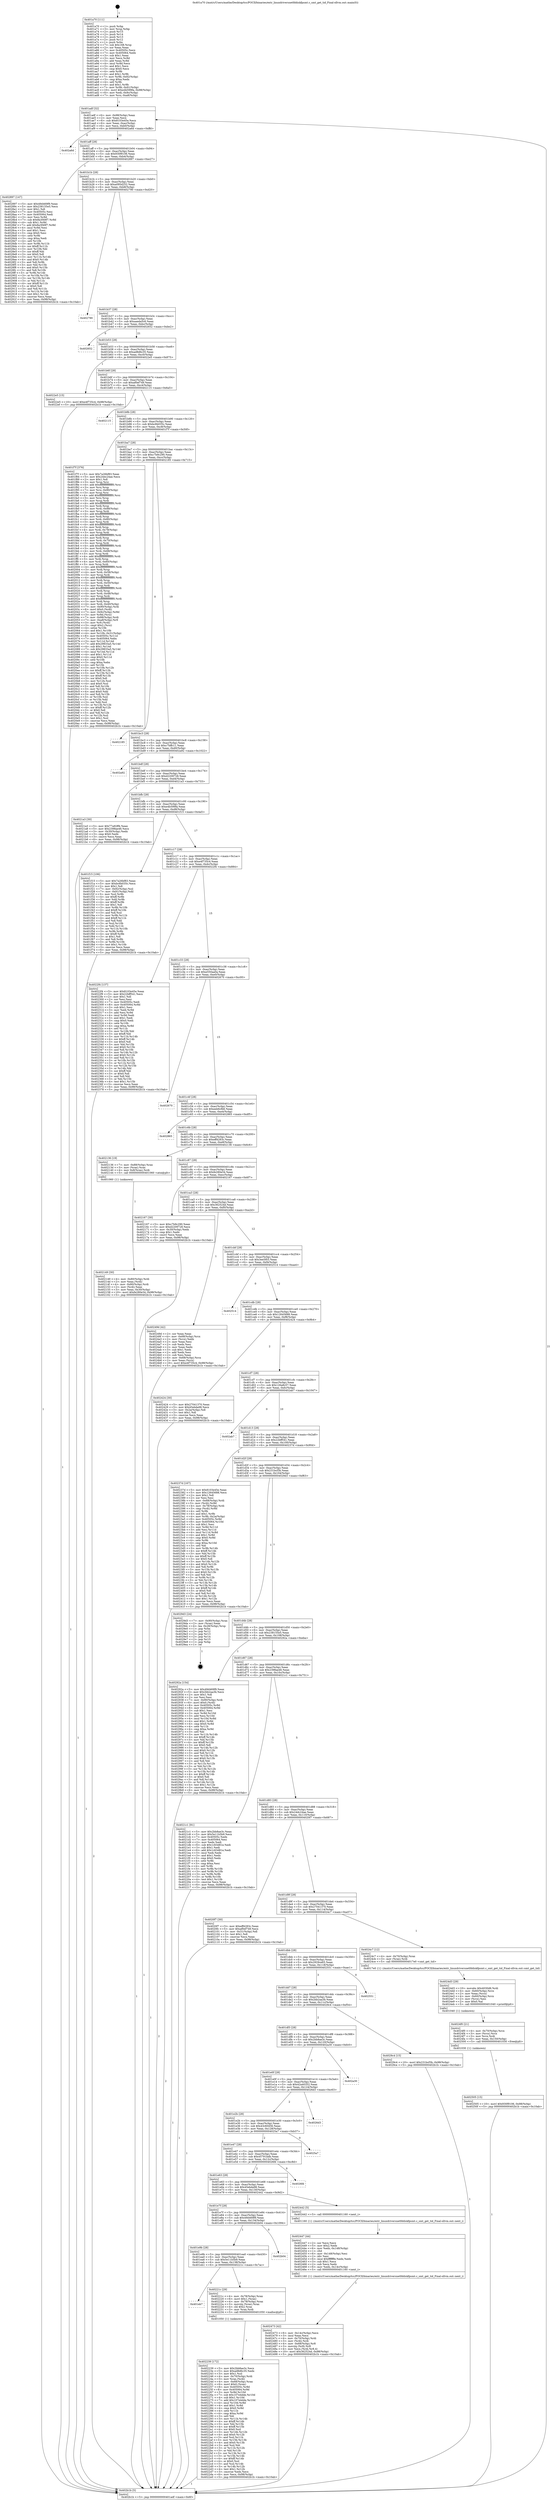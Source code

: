digraph "0x401a70" {
  label = "0x401a70 (/mnt/c/Users/mathe/Desktop/tcc/POCII/binaries/extr_linuxdriversnetfddiskfpsmt.c_smt_get_tid_Final-ollvm.out::main(0))"
  labelloc = "t"
  node[shape=record]

  Entry [label="",width=0.3,height=0.3,shape=circle,fillcolor=black,style=filled]
  "0x401adf" [label="{
     0x401adf [32]\l
     | [instrs]\l
     &nbsp;&nbsp;0x401adf \<+6\>: mov -0x98(%rbp),%eax\l
     &nbsp;&nbsp;0x401ae5 \<+2\>: mov %eax,%ecx\l
     &nbsp;&nbsp;0x401ae7 \<+6\>: sub $0x8103e45e,%ecx\l
     &nbsp;&nbsp;0x401aed \<+6\>: mov %eax,-0xac(%rbp)\l
     &nbsp;&nbsp;0x401af3 \<+6\>: mov %ecx,-0xb0(%rbp)\l
     &nbsp;&nbsp;0x401af9 \<+6\>: je 0000000000402a6d \<main+0xffd\>\l
  }"]
  "0x402a6d" [label="{
     0x402a6d\l
  }", style=dashed]
  "0x401aff" [label="{
     0x401aff [28]\l
     | [instrs]\l
     &nbsp;&nbsp;0x401aff \<+5\>: jmp 0000000000401b04 \<main+0x94\>\l
     &nbsp;&nbsp;0x401b04 \<+6\>: mov -0xac(%rbp),%eax\l
     &nbsp;&nbsp;0x401b0a \<+5\>: sub $0x930f9106,%eax\l
     &nbsp;&nbsp;0x401b0f \<+6\>: mov %eax,-0xb4(%rbp)\l
     &nbsp;&nbsp;0x401b15 \<+6\>: je 0000000000402897 \<main+0xe27\>\l
  }"]
  Exit [label="",width=0.3,height=0.3,shape=circle,fillcolor=black,style=filled,peripheries=2]
  "0x402897" [label="{
     0x402897 [147]\l
     | [instrs]\l
     &nbsp;&nbsp;0x402897 \<+5\>: mov $0x49d469f9,%eax\l
     &nbsp;&nbsp;0x40289c \<+5\>: mov $0x238155e5,%ecx\l
     &nbsp;&nbsp;0x4028a1 \<+2\>: mov $0x1,%dl\l
     &nbsp;&nbsp;0x4028a3 \<+7\>: mov 0x40505c,%esi\l
     &nbsp;&nbsp;0x4028aa \<+7\>: mov 0x405064,%edi\l
     &nbsp;&nbsp;0x4028b1 \<+3\>: mov %esi,%r8d\l
     &nbsp;&nbsp;0x4028b4 \<+7\>: sub $0x8a3f49f7,%r8d\l
     &nbsp;&nbsp;0x4028bb \<+4\>: sub $0x1,%r8d\l
     &nbsp;&nbsp;0x4028bf \<+7\>: add $0x8a3f49f7,%r8d\l
     &nbsp;&nbsp;0x4028c6 \<+4\>: imul %r8d,%esi\l
     &nbsp;&nbsp;0x4028ca \<+3\>: and $0x1,%esi\l
     &nbsp;&nbsp;0x4028cd \<+3\>: cmp $0x0,%esi\l
     &nbsp;&nbsp;0x4028d0 \<+4\>: sete %r9b\l
     &nbsp;&nbsp;0x4028d4 \<+3\>: cmp $0xa,%edi\l
     &nbsp;&nbsp;0x4028d7 \<+4\>: setl %r10b\l
     &nbsp;&nbsp;0x4028db \<+3\>: mov %r9b,%r11b\l
     &nbsp;&nbsp;0x4028de \<+4\>: xor $0xff,%r11b\l
     &nbsp;&nbsp;0x4028e2 \<+3\>: mov %r10b,%bl\l
     &nbsp;&nbsp;0x4028e5 \<+3\>: xor $0xff,%bl\l
     &nbsp;&nbsp;0x4028e8 \<+3\>: xor $0x0,%dl\l
     &nbsp;&nbsp;0x4028eb \<+3\>: mov %r11b,%r14b\l
     &nbsp;&nbsp;0x4028ee \<+4\>: and $0x0,%r14b\l
     &nbsp;&nbsp;0x4028f2 \<+3\>: and %dl,%r9b\l
     &nbsp;&nbsp;0x4028f5 \<+3\>: mov %bl,%r15b\l
     &nbsp;&nbsp;0x4028f8 \<+4\>: and $0x0,%r15b\l
     &nbsp;&nbsp;0x4028fc \<+3\>: and %dl,%r10b\l
     &nbsp;&nbsp;0x4028ff \<+3\>: or %r9b,%r14b\l
     &nbsp;&nbsp;0x402902 \<+3\>: or %r10b,%r15b\l
     &nbsp;&nbsp;0x402905 \<+3\>: xor %r15b,%r14b\l
     &nbsp;&nbsp;0x402908 \<+3\>: or %bl,%r11b\l
     &nbsp;&nbsp;0x40290b \<+4\>: xor $0xff,%r11b\l
     &nbsp;&nbsp;0x40290f \<+3\>: or $0x0,%dl\l
     &nbsp;&nbsp;0x402912 \<+3\>: and %dl,%r11b\l
     &nbsp;&nbsp;0x402915 \<+3\>: or %r11b,%r14b\l
     &nbsp;&nbsp;0x402918 \<+4\>: test $0x1,%r14b\l
     &nbsp;&nbsp;0x40291c \<+3\>: cmovne %ecx,%eax\l
     &nbsp;&nbsp;0x40291f \<+6\>: mov %eax,-0x98(%rbp)\l
     &nbsp;&nbsp;0x402925 \<+5\>: jmp 0000000000402b1b \<main+0x10ab\>\l
  }"]
  "0x401b1b" [label="{
     0x401b1b [28]\l
     | [instrs]\l
     &nbsp;&nbsp;0x401b1b \<+5\>: jmp 0000000000401b20 \<main+0xb0\>\l
     &nbsp;&nbsp;0x401b20 \<+6\>: mov -0xac(%rbp),%eax\l
     &nbsp;&nbsp;0x401b26 \<+5\>: sub $0xa095d252,%eax\l
     &nbsp;&nbsp;0x401b2b \<+6\>: mov %eax,-0xb8(%rbp)\l
     &nbsp;&nbsp;0x401b31 \<+6\>: je 0000000000402790 \<main+0xd20\>\l
  }"]
  "0x402505" [label="{
     0x402505 [15]\l
     | [instrs]\l
     &nbsp;&nbsp;0x402505 \<+10\>: movl $0x930f9106,-0x98(%rbp)\l
     &nbsp;&nbsp;0x40250f \<+5\>: jmp 0000000000402b1b \<main+0x10ab\>\l
  }"]
  "0x402790" [label="{
     0x402790\l
  }", style=dashed]
  "0x401b37" [label="{
     0x401b37 [28]\l
     | [instrs]\l
     &nbsp;&nbsp;0x401b37 \<+5\>: jmp 0000000000401b3c \<main+0xcc\>\l
     &nbsp;&nbsp;0x401b3c \<+6\>: mov -0xac(%rbp),%eax\l
     &nbsp;&nbsp;0x401b42 \<+5\>: sub $0xaaeda5c6,%eax\l
     &nbsp;&nbsp;0x401b47 \<+6\>: mov %eax,-0xbc(%rbp)\l
     &nbsp;&nbsp;0x401b4d \<+6\>: je 0000000000402652 \<main+0xbe2\>\l
  }"]
  "0x4024f0" [label="{
     0x4024f0 [21]\l
     | [instrs]\l
     &nbsp;&nbsp;0x4024f0 \<+4\>: mov -0x70(%rbp),%rcx\l
     &nbsp;&nbsp;0x4024f4 \<+3\>: mov (%rcx),%rcx\l
     &nbsp;&nbsp;0x4024f7 \<+3\>: mov %rcx,%rdi\l
     &nbsp;&nbsp;0x4024fa \<+6\>: mov %eax,-0x150(%rbp)\l
     &nbsp;&nbsp;0x402500 \<+5\>: call 0000000000401030 \<free@plt\>\l
     | [calls]\l
     &nbsp;&nbsp;0x401030 \{1\} (unknown)\l
  }"]
  "0x402652" [label="{
     0x402652\l
  }", style=dashed]
  "0x401b53" [label="{
     0x401b53 [28]\l
     | [instrs]\l
     &nbsp;&nbsp;0x401b53 \<+5\>: jmp 0000000000401b58 \<main+0xe8\>\l
     &nbsp;&nbsp;0x401b58 \<+6\>: mov -0xac(%rbp),%eax\l
     &nbsp;&nbsp;0x401b5e \<+5\>: sub $0xad8d6c35,%eax\l
     &nbsp;&nbsp;0x401b63 \<+6\>: mov %eax,-0xc0(%rbp)\l
     &nbsp;&nbsp;0x401b69 \<+6\>: je 00000000004022e5 \<main+0x875\>\l
  }"]
  "0x4024d3" [label="{
     0x4024d3 [29]\l
     | [instrs]\l
     &nbsp;&nbsp;0x4024d3 \<+10\>: movabs $0x4030d6,%rdi\l
     &nbsp;&nbsp;0x4024dd \<+4\>: mov -0x60(%rbp),%rcx\l
     &nbsp;&nbsp;0x4024e1 \<+2\>: mov %eax,(%rcx)\l
     &nbsp;&nbsp;0x4024e3 \<+4\>: mov -0x60(%rbp),%rcx\l
     &nbsp;&nbsp;0x4024e7 \<+2\>: mov (%rcx),%esi\l
     &nbsp;&nbsp;0x4024e9 \<+2\>: mov $0x0,%al\l
     &nbsp;&nbsp;0x4024eb \<+5\>: call 0000000000401040 \<printf@plt\>\l
     | [calls]\l
     &nbsp;&nbsp;0x401040 \{1\} (unknown)\l
  }"]
  "0x4022e5" [label="{
     0x4022e5 [15]\l
     | [instrs]\l
     &nbsp;&nbsp;0x4022e5 \<+10\>: movl $0xe4f735c4,-0x98(%rbp)\l
     &nbsp;&nbsp;0x4022ef \<+5\>: jmp 0000000000402b1b \<main+0x10ab\>\l
  }"]
  "0x401b6f" [label="{
     0x401b6f [28]\l
     | [instrs]\l
     &nbsp;&nbsp;0x401b6f \<+5\>: jmp 0000000000401b74 \<main+0x104\>\l
     &nbsp;&nbsp;0x401b74 \<+6\>: mov -0xac(%rbp),%eax\l
     &nbsp;&nbsp;0x401b7a \<+5\>: sub $0xaf0ef749,%eax\l
     &nbsp;&nbsp;0x401b7f \<+6\>: mov %eax,-0xc4(%rbp)\l
     &nbsp;&nbsp;0x401b85 \<+6\>: je 0000000000402115 \<main+0x6a5\>\l
  }"]
  "0x402473" [label="{
     0x402473 [42]\l
     | [instrs]\l
     &nbsp;&nbsp;0x402473 \<+6\>: mov -0x14c(%rbp),%ecx\l
     &nbsp;&nbsp;0x402479 \<+3\>: imul %eax,%ecx\l
     &nbsp;&nbsp;0x40247c \<+4\>: mov -0x70(%rbp),%rdi\l
     &nbsp;&nbsp;0x402480 \<+3\>: mov (%rdi),%rdi\l
     &nbsp;&nbsp;0x402483 \<+4\>: mov -0x68(%rbp),%r8\l
     &nbsp;&nbsp;0x402487 \<+3\>: movslq (%r8),%r8\l
     &nbsp;&nbsp;0x40248a \<+4\>: mov %ecx,(%rdi,%r8,4)\l
     &nbsp;&nbsp;0x40248e \<+10\>: movl $0x362524d,-0x98(%rbp)\l
     &nbsp;&nbsp;0x402498 \<+5\>: jmp 0000000000402b1b \<main+0x10ab\>\l
  }"]
  "0x402115" [label="{
     0x402115\l
  }", style=dashed]
  "0x401b8b" [label="{
     0x401b8b [28]\l
     | [instrs]\l
     &nbsp;&nbsp;0x401b8b \<+5\>: jmp 0000000000401b90 \<main+0x120\>\l
     &nbsp;&nbsp;0x401b90 \<+6\>: mov -0xac(%rbp),%eax\l
     &nbsp;&nbsp;0x401b96 \<+5\>: sub $0xbc6b035c,%eax\l
     &nbsp;&nbsp;0x401b9b \<+6\>: mov %eax,-0xc8(%rbp)\l
     &nbsp;&nbsp;0x401ba1 \<+6\>: je 0000000000401f7f \<main+0x50f\>\l
  }"]
  "0x402447" [label="{
     0x402447 [44]\l
     | [instrs]\l
     &nbsp;&nbsp;0x402447 \<+2\>: xor %ecx,%ecx\l
     &nbsp;&nbsp;0x402449 \<+5\>: mov $0x2,%edx\l
     &nbsp;&nbsp;0x40244e \<+6\>: mov %edx,-0x148(%rbp)\l
     &nbsp;&nbsp;0x402454 \<+1\>: cltd\l
     &nbsp;&nbsp;0x402455 \<+6\>: mov -0x148(%rbp),%esi\l
     &nbsp;&nbsp;0x40245b \<+2\>: idiv %esi\l
     &nbsp;&nbsp;0x40245d \<+6\>: imul $0xfffffffe,%edx,%edx\l
     &nbsp;&nbsp;0x402463 \<+3\>: sub $0x1,%ecx\l
     &nbsp;&nbsp;0x402466 \<+2\>: sub %ecx,%edx\l
     &nbsp;&nbsp;0x402468 \<+6\>: mov %edx,-0x14c(%rbp)\l
     &nbsp;&nbsp;0x40246e \<+5\>: call 0000000000401160 \<next_i\>\l
     | [calls]\l
     &nbsp;&nbsp;0x401160 \{1\} (/mnt/c/Users/mathe/Desktop/tcc/POCII/binaries/extr_linuxdriversnetfddiskfpsmt.c_smt_get_tid_Final-ollvm.out::next_i)\l
  }"]
  "0x401f7f" [label="{
     0x401f7f [376]\l
     | [instrs]\l
     &nbsp;&nbsp;0x401f7f \<+5\>: mov $0x7a26bf83,%eax\l
     &nbsp;&nbsp;0x401f84 \<+5\>: mov $0x24dc24ae,%ecx\l
     &nbsp;&nbsp;0x401f89 \<+2\>: mov $0x1,%dl\l
     &nbsp;&nbsp;0x401f8b \<+3\>: mov %rsp,%rsi\l
     &nbsp;&nbsp;0x401f8e \<+4\>: add $0xfffffffffffffff0,%rsi\l
     &nbsp;&nbsp;0x401f92 \<+3\>: mov %rsi,%rsp\l
     &nbsp;&nbsp;0x401f95 \<+7\>: mov %rsi,-0x90(%rbp)\l
     &nbsp;&nbsp;0x401f9c \<+3\>: mov %rsp,%rsi\l
     &nbsp;&nbsp;0x401f9f \<+4\>: add $0xfffffffffffffff0,%rsi\l
     &nbsp;&nbsp;0x401fa3 \<+3\>: mov %rsi,%rsp\l
     &nbsp;&nbsp;0x401fa6 \<+3\>: mov %rsp,%rdi\l
     &nbsp;&nbsp;0x401fa9 \<+4\>: add $0xfffffffffffffff0,%rdi\l
     &nbsp;&nbsp;0x401fad \<+3\>: mov %rdi,%rsp\l
     &nbsp;&nbsp;0x401fb0 \<+7\>: mov %rdi,-0x88(%rbp)\l
     &nbsp;&nbsp;0x401fb7 \<+3\>: mov %rsp,%rdi\l
     &nbsp;&nbsp;0x401fba \<+4\>: add $0xfffffffffffffff0,%rdi\l
     &nbsp;&nbsp;0x401fbe \<+3\>: mov %rdi,%rsp\l
     &nbsp;&nbsp;0x401fc1 \<+4\>: mov %rdi,-0x80(%rbp)\l
     &nbsp;&nbsp;0x401fc5 \<+3\>: mov %rsp,%rdi\l
     &nbsp;&nbsp;0x401fc8 \<+4\>: add $0xfffffffffffffff0,%rdi\l
     &nbsp;&nbsp;0x401fcc \<+3\>: mov %rdi,%rsp\l
     &nbsp;&nbsp;0x401fcf \<+4\>: mov %rdi,-0x78(%rbp)\l
     &nbsp;&nbsp;0x401fd3 \<+3\>: mov %rsp,%rdi\l
     &nbsp;&nbsp;0x401fd6 \<+4\>: add $0xfffffffffffffff0,%rdi\l
     &nbsp;&nbsp;0x401fda \<+3\>: mov %rdi,%rsp\l
     &nbsp;&nbsp;0x401fdd \<+4\>: mov %rdi,-0x70(%rbp)\l
     &nbsp;&nbsp;0x401fe1 \<+3\>: mov %rsp,%rdi\l
     &nbsp;&nbsp;0x401fe4 \<+4\>: add $0xfffffffffffffff0,%rdi\l
     &nbsp;&nbsp;0x401fe8 \<+3\>: mov %rdi,%rsp\l
     &nbsp;&nbsp;0x401feb \<+4\>: mov %rdi,-0x68(%rbp)\l
     &nbsp;&nbsp;0x401fef \<+3\>: mov %rsp,%rdi\l
     &nbsp;&nbsp;0x401ff2 \<+4\>: add $0xfffffffffffffff0,%rdi\l
     &nbsp;&nbsp;0x401ff6 \<+3\>: mov %rdi,%rsp\l
     &nbsp;&nbsp;0x401ff9 \<+4\>: mov %rdi,-0x60(%rbp)\l
     &nbsp;&nbsp;0x401ffd \<+3\>: mov %rsp,%rdi\l
     &nbsp;&nbsp;0x402000 \<+4\>: add $0xfffffffffffffff0,%rdi\l
     &nbsp;&nbsp;0x402004 \<+3\>: mov %rdi,%rsp\l
     &nbsp;&nbsp;0x402007 \<+4\>: mov %rdi,-0x58(%rbp)\l
     &nbsp;&nbsp;0x40200b \<+3\>: mov %rsp,%rdi\l
     &nbsp;&nbsp;0x40200e \<+4\>: add $0xfffffffffffffff0,%rdi\l
     &nbsp;&nbsp;0x402012 \<+3\>: mov %rdi,%rsp\l
     &nbsp;&nbsp;0x402015 \<+4\>: mov %rdi,-0x50(%rbp)\l
     &nbsp;&nbsp;0x402019 \<+3\>: mov %rsp,%rdi\l
     &nbsp;&nbsp;0x40201c \<+4\>: add $0xfffffffffffffff0,%rdi\l
     &nbsp;&nbsp;0x402020 \<+3\>: mov %rdi,%rsp\l
     &nbsp;&nbsp;0x402023 \<+4\>: mov %rdi,-0x48(%rbp)\l
     &nbsp;&nbsp;0x402027 \<+3\>: mov %rsp,%rdi\l
     &nbsp;&nbsp;0x40202a \<+4\>: add $0xfffffffffffffff0,%rdi\l
     &nbsp;&nbsp;0x40202e \<+3\>: mov %rdi,%rsp\l
     &nbsp;&nbsp;0x402031 \<+4\>: mov %rdi,-0x40(%rbp)\l
     &nbsp;&nbsp;0x402035 \<+7\>: mov -0x90(%rbp),%rdi\l
     &nbsp;&nbsp;0x40203c \<+6\>: movl $0x0,(%rdi)\l
     &nbsp;&nbsp;0x402042 \<+7\>: mov -0x9c(%rbp),%r8d\l
     &nbsp;&nbsp;0x402049 \<+3\>: mov %r8d,(%rsi)\l
     &nbsp;&nbsp;0x40204c \<+7\>: mov -0x88(%rbp),%rdi\l
     &nbsp;&nbsp;0x402053 \<+7\>: mov -0xa8(%rbp),%r9\l
     &nbsp;&nbsp;0x40205a \<+3\>: mov %r9,(%rdi)\l
     &nbsp;&nbsp;0x40205d \<+3\>: cmpl $0x2,(%rsi)\l
     &nbsp;&nbsp;0x402060 \<+4\>: setne %r10b\l
     &nbsp;&nbsp;0x402064 \<+4\>: and $0x1,%r10b\l
     &nbsp;&nbsp;0x402068 \<+4\>: mov %r10b,-0x31(%rbp)\l
     &nbsp;&nbsp;0x40206c \<+8\>: mov 0x40505c,%r11d\l
     &nbsp;&nbsp;0x402074 \<+7\>: mov 0x405064,%ebx\l
     &nbsp;&nbsp;0x40207b \<+3\>: mov %r11d,%r14d\l
     &nbsp;&nbsp;0x40207e \<+7\>: add $0x29833a5,%r14d\l
     &nbsp;&nbsp;0x402085 \<+4\>: sub $0x1,%r14d\l
     &nbsp;&nbsp;0x402089 \<+7\>: sub $0x29833a5,%r14d\l
     &nbsp;&nbsp;0x402090 \<+4\>: imul %r14d,%r11d\l
     &nbsp;&nbsp;0x402094 \<+4\>: and $0x1,%r11d\l
     &nbsp;&nbsp;0x402098 \<+4\>: cmp $0x0,%r11d\l
     &nbsp;&nbsp;0x40209c \<+4\>: sete %r10b\l
     &nbsp;&nbsp;0x4020a0 \<+3\>: cmp $0xa,%ebx\l
     &nbsp;&nbsp;0x4020a3 \<+4\>: setl %r15b\l
     &nbsp;&nbsp;0x4020a7 \<+3\>: mov %r10b,%r12b\l
     &nbsp;&nbsp;0x4020aa \<+4\>: xor $0xff,%r12b\l
     &nbsp;&nbsp;0x4020ae \<+3\>: mov %r15b,%r13b\l
     &nbsp;&nbsp;0x4020b1 \<+4\>: xor $0xff,%r13b\l
     &nbsp;&nbsp;0x4020b5 \<+3\>: xor $0x0,%dl\l
     &nbsp;&nbsp;0x4020b8 \<+3\>: mov %r12b,%sil\l
     &nbsp;&nbsp;0x4020bb \<+4\>: and $0x0,%sil\l
     &nbsp;&nbsp;0x4020bf \<+3\>: and %dl,%r10b\l
     &nbsp;&nbsp;0x4020c2 \<+3\>: mov %r13b,%dil\l
     &nbsp;&nbsp;0x4020c5 \<+4\>: and $0x0,%dil\l
     &nbsp;&nbsp;0x4020c9 \<+3\>: and %dl,%r15b\l
     &nbsp;&nbsp;0x4020cc \<+3\>: or %r10b,%sil\l
     &nbsp;&nbsp;0x4020cf \<+3\>: or %r15b,%dil\l
     &nbsp;&nbsp;0x4020d2 \<+3\>: xor %dil,%sil\l
     &nbsp;&nbsp;0x4020d5 \<+3\>: or %r13b,%r12b\l
     &nbsp;&nbsp;0x4020d8 \<+4\>: xor $0xff,%r12b\l
     &nbsp;&nbsp;0x4020dc \<+3\>: or $0x0,%dl\l
     &nbsp;&nbsp;0x4020df \<+3\>: and %dl,%r12b\l
     &nbsp;&nbsp;0x4020e2 \<+3\>: or %r12b,%sil\l
     &nbsp;&nbsp;0x4020e5 \<+4\>: test $0x1,%sil\l
     &nbsp;&nbsp;0x4020e9 \<+3\>: cmovne %ecx,%eax\l
     &nbsp;&nbsp;0x4020ec \<+6\>: mov %eax,-0x98(%rbp)\l
     &nbsp;&nbsp;0x4020f2 \<+5\>: jmp 0000000000402b1b \<main+0x10ab\>\l
  }"]
  "0x401ba7" [label="{
     0x401ba7 [28]\l
     | [instrs]\l
     &nbsp;&nbsp;0x401ba7 \<+5\>: jmp 0000000000401bac \<main+0x13c\>\l
     &nbsp;&nbsp;0x401bac \<+6\>: mov -0xac(%rbp),%eax\l
     &nbsp;&nbsp;0x401bb2 \<+5\>: sub $0xc7b9c290,%eax\l
     &nbsp;&nbsp;0x401bb7 \<+6\>: mov %eax,-0xcc(%rbp)\l
     &nbsp;&nbsp;0x401bbd \<+6\>: je 0000000000402185 \<main+0x715\>\l
  }"]
  "0x402239" [label="{
     0x402239 [172]\l
     | [instrs]\l
     &nbsp;&nbsp;0x402239 \<+5\>: mov $0x2bb8ae3c,%ecx\l
     &nbsp;&nbsp;0x40223e \<+5\>: mov $0xad8d6c35,%edx\l
     &nbsp;&nbsp;0x402243 \<+3\>: mov $0x1,%sil\l
     &nbsp;&nbsp;0x402246 \<+4\>: mov -0x70(%rbp),%rdi\l
     &nbsp;&nbsp;0x40224a \<+3\>: mov %rax,(%rdi)\l
     &nbsp;&nbsp;0x40224d \<+4\>: mov -0x68(%rbp),%rax\l
     &nbsp;&nbsp;0x402251 \<+6\>: movl $0x0,(%rax)\l
     &nbsp;&nbsp;0x402257 \<+8\>: mov 0x40505c,%r8d\l
     &nbsp;&nbsp;0x40225f \<+8\>: mov 0x405064,%r9d\l
     &nbsp;&nbsp;0x402267 \<+3\>: mov %r8d,%r10d\l
     &nbsp;&nbsp;0x40226a \<+7\>: sub $0x107e4dde,%r10d\l
     &nbsp;&nbsp;0x402271 \<+4\>: sub $0x1,%r10d\l
     &nbsp;&nbsp;0x402275 \<+7\>: add $0x107e4dde,%r10d\l
     &nbsp;&nbsp;0x40227c \<+4\>: imul %r10d,%r8d\l
     &nbsp;&nbsp;0x402280 \<+4\>: and $0x1,%r8d\l
     &nbsp;&nbsp;0x402284 \<+4\>: cmp $0x0,%r8d\l
     &nbsp;&nbsp;0x402288 \<+4\>: sete %r11b\l
     &nbsp;&nbsp;0x40228c \<+4\>: cmp $0xa,%r9d\l
     &nbsp;&nbsp;0x402290 \<+3\>: setl %bl\l
     &nbsp;&nbsp;0x402293 \<+3\>: mov %r11b,%r14b\l
     &nbsp;&nbsp;0x402296 \<+4\>: xor $0xff,%r14b\l
     &nbsp;&nbsp;0x40229a \<+3\>: mov %bl,%r15b\l
     &nbsp;&nbsp;0x40229d \<+4\>: xor $0xff,%r15b\l
     &nbsp;&nbsp;0x4022a1 \<+4\>: xor $0x0,%sil\l
     &nbsp;&nbsp;0x4022a5 \<+3\>: mov %r14b,%r12b\l
     &nbsp;&nbsp;0x4022a8 \<+4\>: and $0x0,%r12b\l
     &nbsp;&nbsp;0x4022ac \<+3\>: and %sil,%r11b\l
     &nbsp;&nbsp;0x4022af \<+3\>: mov %r15b,%r13b\l
     &nbsp;&nbsp;0x4022b2 \<+4\>: and $0x0,%r13b\l
     &nbsp;&nbsp;0x4022b6 \<+3\>: and %sil,%bl\l
     &nbsp;&nbsp;0x4022b9 \<+3\>: or %r11b,%r12b\l
     &nbsp;&nbsp;0x4022bc \<+3\>: or %bl,%r13b\l
     &nbsp;&nbsp;0x4022bf \<+3\>: xor %r13b,%r12b\l
     &nbsp;&nbsp;0x4022c2 \<+3\>: or %r15b,%r14b\l
     &nbsp;&nbsp;0x4022c5 \<+4\>: xor $0xff,%r14b\l
     &nbsp;&nbsp;0x4022c9 \<+4\>: or $0x0,%sil\l
     &nbsp;&nbsp;0x4022cd \<+3\>: and %sil,%r14b\l
     &nbsp;&nbsp;0x4022d0 \<+3\>: or %r14b,%r12b\l
     &nbsp;&nbsp;0x4022d3 \<+4\>: test $0x1,%r12b\l
     &nbsp;&nbsp;0x4022d7 \<+3\>: cmovne %edx,%ecx\l
     &nbsp;&nbsp;0x4022da \<+6\>: mov %ecx,-0x98(%rbp)\l
     &nbsp;&nbsp;0x4022e0 \<+5\>: jmp 0000000000402b1b \<main+0x10ab\>\l
  }"]
  "0x402185" [label="{
     0x402185\l
  }", style=dashed]
  "0x401bc3" [label="{
     0x401bc3 [28]\l
     | [instrs]\l
     &nbsp;&nbsp;0x401bc3 \<+5\>: jmp 0000000000401bc8 \<main+0x158\>\l
     &nbsp;&nbsp;0x401bc8 \<+6\>: mov -0xac(%rbp),%eax\l
     &nbsp;&nbsp;0x401bce \<+5\>: sub $0xc7bffc11,%eax\l
     &nbsp;&nbsp;0x401bd3 \<+6\>: mov %eax,-0xd0(%rbp)\l
     &nbsp;&nbsp;0x401bd9 \<+6\>: je 0000000000402a92 \<main+0x1022\>\l
  }"]
  "0x401eb7" [label="{
     0x401eb7\l
  }", style=dashed]
  "0x402a92" [label="{
     0x402a92\l
  }", style=dashed]
  "0x401bdf" [label="{
     0x401bdf [28]\l
     | [instrs]\l
     &nbsp;&nbsp;0x401bdf \<+5\>: jmp 0000000000401be4 \<main+0x174\>\l
     &nbsp;&nbsp;0x401be4 \<+6\>: mov -0xac(%rbp),%eax\l
     &nbsp;&nbsp;0x401bea \<+5\>: sub $0xd2209728,%eax\l
     &nbsp;&nbsp;0x401bef \<+6\>: mov %eax,-0xd4(%rbp)\l
     &nbsp;&nbsp;0x401bf5 \<+6\>: je 00000000004021a3 \<main+0x733\>\l
  }"]
  "0x40221c" [label="{
     0x40221c [29]\l
     | [instrs]\l
     &nbsp;&nbsp;0x40221c \<+4\>: mov -0x78(%rbp),%rax\l
     &nbsp;&nbsp;0x402220 \<+6\>: movl $0x1,(%rax)\l
     &nbsp;&nbsp;0x402226 \<+4\>: mov -0x78(%rbp),%rax\l
     &nbsp;&nbsp;0x40222a \<+3\>: movslq (%rax),%rax\l
     &nbsp;&nbsp;0x40222d \<+4\>: shl $0x2,%rax\l
     &nbsp;&nbsp;0x402231 \<+3\>: mov %rax,%rdi\l
     &nbsp;&nbsp;0x402234 \<+5\>: call 0000000000401050 \<malloc@plt\>\l
     | [calls]\l
     &nbsp;&nbsp;0x401050 \{1\} (unknown)\l
  }"]
  "0x4021a3" [label="{
     0x4021a3 [30]\l
     | [instrs]\l
     &nbsp;&nbsp;0x4021a3 \<+5\>: mov $0x77a92ff4,%eax\l
     &nbsp;&nbsp;0x4021a8 \<+5\>: mov $0x2398ae46,%ecx\l
     &nbsp;&nbsp;0x4021ad \<+3\>: mov -0x30(%rbp),%edx\l
     &nbsp;&nbsp;0x4021b0 \<+3\>: cmp $0x0,%edx\l
     &nbsp;&nbsp;0x4021b3 \<+3\>: cmove %ecx,%eax\l
     &nbsp;&nbsp;0x4021b6 \<+6\>: mov %eax,-0x98(%rbp)\l
     &nbsp;&nbsp;0x4021bc \<+5\>: jmp 0000000000402b1b \<main+0x10ab\>\l
  }"]
  "0x401bfb" [label="{
     0x401bfb [28]\l
     | [instrs]\l
     &nbsp;&nbsp;0x401bfb \<+5\>: jmp 0000000000401c00 \<main+0x190\>\l
     &nbsp;&nbsp;0x401c00 \<+6\>: mov -0xac(%rbp),%eax\l
     &nbsp;&nbsp;0x401c06 \<+5\>: sub $0xe4b599fa,%eax\l
     &nbsp;&nbsp;0x401c0b \<+6\>: mov %eax,-0xd8(%rbp)\l
     &nbsp;&nbsp;0x401c11 \<+6\>: je 0000000000401f15 \<main+0x4a5\>\l
  }"]
  "0x401e9b" [label="{
     0x401e9b [28]\l
     | [instrs]\l
     &nbsp;&nbsp;0x401e9b \<+5\>: jmp 0000000000401ea0 \<main+0x430\>\l
     &nbsp;&nbsp;0x401ea0 \<+6\>: mov -0xac(%rbp),%eax\l
     &nbsp;&nbsp;0x401ea6 \<+5\>: sub $0x5e11b5b9,%eax\l
     &nbsp;&nbsp;0x401eab \<+6\>: mov %eax,-0x138(%rbp)\l
     &nbsp;&nbsp;0x401eb1 \<+6\>: je 000000000040221c \<main+0x7ac\>\l
  }"]
  "0x401f15" [label="{
     0x401f15 [106]\l
     | [instrs]\l
     &nbsp;&nbsp;0x401f15 \<+5\>: mov $0x7a26bf83,%eax\l
     &nbsp;&nbsp;0x401f1a \<+5\>: mov $0xbc6b035c,%ecx\l
     &nbsp;&nbsp;0x401f1f \<+2\>: mov $0x1,%dl\l
     &nbsp;&nbsp;0x401f21 \<+7\>: mov -0x92(%rbp),%sil\l
     &nbsp;&nbsp;0x401f28 \<+7\>: mov -0x91(%rbp),%dil\l
     &nbsp;&nbsp;0x401f2f \<+3\>: mov %sil,%r8b\l
     &nbsp;&nbsp;0x401f32 \<+4\>: xor $0xff,%r8b\l
     &nbsp;&nbsp;0x401f36 \<+3\>: mov %dil,%r9b\l
     &nbsp;&nbsp;0x401f39 \<+4\>: xor $0xff,%r9b\l
     &nbsp;&nbsp;0x401f3d \<+3\>: xor $0x1,%dl\l
     &nbsp;&nbsp;0x401f40 \<+3\>: mov %r8b,%r10b\l
     &nbsp;&nbsp;0x401f43 \<+4\>: and $0xff,%r10b\l
     &nbsp;&nbsp;0x401f47 \<+3\>: and %dl,%sil\l
     &nbsp;&nbsp;0x401f4a \<+3\>: mov %r9b,%r11b\l
     &nbsp;&nbsp;0x401f4d \<+4\>: and $0xff,%r11b\l
     &nbsp;&nbsp;0x401f51 \<+3\>: and %dl,%dil\l
     &nbsp;&nbsp;0x401f54 \<+3\>: or %sil,%r10b\l
     &nbsp;&nbsp;0x401f57 \<+3\>: or %dil,%r11b\l
     &nbsp;&nbsp;0x401f5a \<+3\>: xor %r11b,%r10b\l
     &nbsp;&nbsp;0x401f5d \<+3\>: or %r9b,%r8b\l
     &nbsp;&nbsp;0x401f60 \<+4\>: xor $0xff,%r8b\l
     &nbsp;&nbsp;0x401f64 \<+3\>: or $0x1,%dl\l
     &nbsp;&nbsp;0x401f67 \<+3\>: and %dl,%r8b\l
     &nbsp;&nbsp;0x401f6a \<+3\>: or %r8b,%r10b\l
     &nbsp;&nbsp;0x401f6d \<+4\>: test $0x1,%r10b\l
     &nbsp;&nbsp;0x401f71 \<+3\>: cmovne %ecx,%eax\l
     &nbsp;&nbsp;0x401f74 \<+6\>: mov %eax,-0x98(%rbp)\l
     &nbsp;&nbsp;0x401f7a \<+5\>: jmp 0000000000402b1b \<main+0x10ab\>\l
  }"]
  "0x401c17" [label="{
     0x401c17 [28]\l
     | [instrs]\l
     &nbsp;&nbsp;0x401c17 \<+5\>: jmp 0000000000401c1c \<main+0x1ac\>\l
     &nbsp;&nbsp;0x401c1c \<+6\>: mov -0xac(%rbp),%eax\l
     &nbsp;&nbsp;0x401c22 \<+5\>: sub $0xe4f735c4,%eax\l
     &nbsp;&nbsp;0x401c27 \<+6\>: mov %eax,-0xdc(%rbp)\l
     &nbsp;&nbsp;0x401c2d \<+6\>: je 00000000004022f4 \<main+0x884\>\l
  }"]
  "0x402b1b" [label="{
     0x402b1b [5]\l
     | [instrs]\l
     &nbsp;&nbsp;0x402b1b \<+5\>: jmp 0000000000401adf \<main+0x6f\>\l
  }"]
  "0x401a70" [label="{
     0x401a70 [111]\l
     | [instrs]\l
     &nbsp;&nbsp;0x401a70 \<+1\>: push %rbp\l
     &nbsp;&nbsp;0x401a71 \<+3\>: mov %rsp,%rbp\l
     &nbsp;&nbsp;0x401a74 \<+2\>: push %r15\l
     &nbsp;&nbsp;0x401a76 \<+2\>: push %r14\l
     &nbsp;&nbsp;0x401a78 \<+2\>: push %r13\l
     &nbsp;&nbsp;0x401a7a \<+2\>: push %r12\l
     &nbsp;&nbsp;0x401a7c \<+1\>: push %rbx\l
     &nbsp;&nbsp;0x401a7d \<+7\>: sub $0x168,%rsp\l
     &nbsp;&nbsp;0x401a84 \<+2\>: xor %eax,%eax\l
     &nbsp;&nbsp;0x401a86 \<+7\>: mov 0x40505c,%ecx\l
     &nbsp;&nbsp;0x401a8d \<+7\>: mov 0x405064,%edx\l
     &nbsp;&nbsp;0x401a94 \<+3\>: sub $0x1,%eax\l
     &nbsp;&nbsp;0x401a97 \<+3\>: mov %ecx,%r8d\l
     &nbsp;&nbsp;0x401a9a \<+3\>: add %eax,%r8d\l
     &nbsp;&nbsp;0x401a9d \<+4\>: imul %r8d,%ecx\l
     &nbsp;&nbsp;0x401aa1 \<+3\>: and $0x1,%ecx\l
     &nbsp;&nbsp;0x401aa4 \<+3\>: cmp $0x0,%ecx\l
     &nbsp;&nbsp;0x401aa7 \<+4\>: sete %r9b\l
     &nbsp;&nbsp;0x401aab \<+4\>: and $0x1,%r9b\l
     &nbsp;&nbsp;0x401aaf \<+7\>: mov %r9b,-0x92(%rbp)\l
     &nbsp;&nbsp;0x401ab6 \<+3\>: cmp $0xa,%edx\l
     &nbsp;&nbsp;0x401ab9 \<+4\>: setl %r9b\l
     &nbsp;&nbsp;0x401abd \<+4\>: and $0x1,%r9b\l
     &nbsp;&nbsp;0x401ac1 \<+7\>: mov %r9b,-0x91(%rbp)\l
     &nbsp;&nbsp;0x401ac8 \<+10\>: movl $0xe4b599fa,-0x98(%rbp)\l
     &nbsp;&nbsp;0x401ad2 \<+6\>: mov %edi,-0x9c(%rbp)\l
     &nbsp;&nbsp;0x401ad8 \<+7\>: mov %rsi,-0xa8(%rbp)\l
  }"]
  "0x402b04" [label="{
     0x402b04\l
  }", style=dashed]
  "0x401e7f" [label="{
     0x401e7f [28]\l
     | [instrs]\l
     &nbsp;&nbsp;0x401e7f \<+5\>: jmp 0000000000401e84 \<main+0x414\>\l
     &nbsp;&nbsp;0x401e84 \<+6\>: mov -0xac(%rbp),%eax\l
     &nbsp;&nbsp;0x401e8a \<+5\>: sub $0x49d469f9,%eax\l
     &nbsp;&nbsp;0x401e8f \<+6\>: mov %eax,-0x134(%rbp)\l
     &nbsp;&nbsp;0x401e95 \<+6\>: je 0000000000402b04 \<main+0x1094\>\l
  }"]
  "0x4022f4" [label="{
     0x4022f4 [137]\l
     | [instrs]\l
     &nbsp;&nbsp;0x4022f4 \<+5\>: mov $0x8103e45e,%eax\l
     &nbsp;&nbsp;0x4022f9 \<+5\>: mov $0x22bff541,%ecx\l
     &nbsp;&nbsp;0x4022fe \<+2\>: mov $0x1,%dl\l
     &nbsp;&nbsp;0x402300 \<+2\>: xor %esi,%esi\l
     &nbsp;&nbsp;0x402302 \<+7\>: mov 0x40505c,%edi\l
     &nbsp;&nbsp;0x402309 \<+8\>: mov 0x405064,%r8d\l
     &nbsp;&nbsp;0x402311 \<+3\>: sub $0x1,%esi\l
     &nbsp;&nbsp;0x402314 \<+3\>: mov %edi,%r9d\l
     &nbsp;&nbsp;0x402317 \<+3\>: add %esi,%r9d\l
     &nbsp;&nbsp;0x40231a \<+4\>: imul %r9d,%edi\l
     &nbsp;&nbsp;0x40231e \<+3\>: and $0x1,%edi\l
     &nbsp;&nbsp;0x402321 \<+3\>: cmp $0x0,%edi\l
     &nbsp;&nbsp;0x402324 \<+4\>: sete %r10b\l
     &nbsp;&nbsp;0x402328 \<+4\>: cmp $0xa,%r8d\l
     &nbsp;&nbsp;0x40232c \<+4\>: setl %r11b\l
     &nbsp;&nbsp;0x402330 \<+3\>: mov %r10b,%bl\l
     &nbsp;&nbsp;0x402333 \<+3\>: xor $0xff,%bl\l
     &nbsp;&nbsp;0x402336 \<+3\>: mov %r11b,%r14b\l
     &nbsp;&nbsp;0x402339 \<+4\>: xor $0xff,%r14b\l
     &nbsp;&nbsp;0x40233d \<+3\>: xor $0x0,%dl\l
     &nbsp;&nbsp;0x402340 \<+3\>: mov %bl,%r15b\l
     &nbsp;&nbsp;0x402343 \<+4\>: and $0x0,%r15b\l
     &nbsp;&nbsp;0x402347 \<+3\>: and %dl,%r10b\l
     &nbsp;&nbsp;0x40234a \<+3\>: mov %r14b,%r12b\l
     &nbsp;&nbsp;0x40234d \<+4\>: and $0x0,%r12b\l
     &nbsp;&nbsp;0x402351 \<+3\>: and %dl,%r11b\l
     &nbsp;&nbsp;0x402354 \<+3\>: or %r10b,%r15b\l
     &nbsp;&nbsp;0x402357 \<+3\>: or %r11b,%r12b\l
     &nbsp;&nbsp;0x40235a \<+3\>: xor %r12b,%r15b\l
     &nbsp;&nbsp;0x40235d \<+3\>: or %r14b,%bl\l
     &nbsp;&nbsp;0x402360 \<+3\>: xor $0xff,%bl\l
     &nbsp;&nbsp;0x402363 \<+3\>: or $0x0,%dl\l
     &nbsp;&nbsp;0x402366 \<+2\>: and %dl,%bl\l
     &nbsp;&nbsp;0x402368 \<+3\>: or %bl,%r15b\l
     &nbsp;&nbsp;0x40236b \<+4\>: test $0x1,%r15b\l
     &nbsp;&nbsp;0x40236f \<+3\>: cmovne %ecx,%eax\l
     &nbsp;&nbsp;0x402372 \<+6\>: mov %eax,-0x98(%rbp)\l
     &nbsp;&nbsp;0x402378 \<+5\>: jmp 0000000000402b1b \<main+0x10ab\>\l
  }"]
  "0x401c33" [label="{
     0x401c33 [28]\l
     | [instrs]\l
     &nbsp;&nbsp;0x401c33 \<+5\>: jmp 0000000000401c38 \<main+0x1c8\>\l
     &nbsp;&nbsp;0x401c38 \<+6\>: mov -0xac(%rbp),%eax\l
     &nbsp;&nbsp;0x401c3e \<+5\>: sub $0xe550aa0a,%eax\l
     &nbsp;&nbsp;0x401c43 \<+6\>: mov %eax,-0xe0(%rbp)\l
     &nbsp;&nbsp;0x401c49 \<+6\>: je 0000000000402670 \<main+0xc00\>\l
  }"]
  "0x402442" [label="{
     0x402442 [5]\l
     | [instrs]\l
     &nbsp;&nbsp;0x402442 \<+5\>: call 0000000000401160 \<next_i\>\l
     | [calls]\l
     &nbsp;&nbsp;0x401160 \{1\} (/mnt/c/Users/mathe/Desktop/tcc/POCII/binaries/extr_linuxdriversnetfddiskfpsmt.c_smt_get_tid_Final-ollvm.out::next_i)\l
  }"]
  "0x402670" [label="{
     0x402670\l
  }", style=dashed]
  "0x401c4f" [label="{
     0x401c4f [28]\l
     | [instrs]\l
     &nbsp;&nbsp;0x401c4f \<+5\>: jmp 0000000000401c54 \<main+0x1e4\>\l
     &nbsp;&nbsp;0x401c54 \<+6\>: mov -0xac(%rbp),%eax\l
     &nbsp;&nbsp;0x401c5a \<+5\>: sub $0xeeb6cfb6,%eax\l
     &nbsp;&nbsp;0x401c5f \<+6\>: mov %eax,-0xe4(%rbp)\l
     &nbsp;&nbsp;0x401c65 \<+6\>: je 0000000000402865 \<main+0xdf5\>\l
  }"]
  "0x401e63" [label="{
     0x401e63 [28]\l
     | [instrs]\l
     &nbsp;&nbsp;0x401e63 \<+5\>: jmp 0000000000401e68 \<main+0x3f8\>\l
     &nbsp;&nbsp;0x401e68 \<+6\>: mov -0xac(%rbp),%eax\l
     &nbsp;&nbsp;0x401e6e \<+5\>: sub $0x45ebda98,%eax\l
     &nbsp;&nbsp;0x401e73 \<+6\>: mov %eax,-0x130(%rbp)\l
     &nbsp;&nbsp;0x401e79 \<+6\>: je 0000000000402442 \<main+0x9d2\>\l
  }"]
  "0x402865" [label="{
     0x402865\l
  }", style=dashed]
  "0x401c6b" [label="{
     0x401c6b [28]\l
     | [instrs]\l
     &nbsp;&nbsp;0x401c6b \<+5\>: jmp 0000000000401c70 \<main+0x200\>\l
     &nbsp;&nbsp;0x401c70 \<+6\>: mov -0xac(%rbp),%eax\l
     &nbsp;&nbsp;0x401c76 \<+5\>: sub $0xeff4283c,%eax\l
     &nbsp;&nbsp;0x401c7b \<+6\>: mov %eax,-0xe8(%rbp)\l
     &nbsp;&nbsp;0x401c81 \<+6\>: je 0000000000402136 \<main+0x6c6\>\l
  }"]
  "0x4026fd" [label="{
     0x4026fd\l
  }", style=dashed]
  "0x402136" [label="{
     0x402136 [19]\l
     | [instrs]\l
     &nbsp;&nbsp;0x402136 \<+7\>: mov -0x88(%rbp),%rax\l
     &nbsp;&nbsp;0x40213d \<+3\>: mov (%rax),%rax\l
     &nbsp;&nbsp;0x402140 \<+4\>: mov 0x8(%rax),%rdi\l
     &nbsp;&nbsp;0x402144 \<+5\>: call 0000000000401060 \<atoi@plt\>\l
     | [calls]\l
     &nbsp;&nbsp;0x401060 \{1\} (unknown)\l
  }"]
  "0x401c87" [label="{
     0x401c87 [28]\l
     | [instrs]\l
     &nbsp;&nbsp;0x401c87 \<+5\>: jmp 0000000000401c8c \<main+0x21c\>\l
     &nbsp;&nbsp;0x401c8c \<+6\>: mov -0xac(%rbp),%eax\l
     &nbsp;&nbsp;0x401c92 \<+5\>: sub $0xfe280e34,%eax\l
     &nbsp;&nbsp;0x401c97 \<+6\>: mov %eax,-0xec(%rbp)\l
     &nbsp;&nbsp;0x401c9d \<+6\>: je 0000000000402167 \<main+0x6f7\>\l
  }"]
  "0x401e47" [label="{
     0x401e47 [28]\l
     | [instrs]\l
     &nbsp;&nbsp;0x401e47 \<+5\>: jmp 0000000000401e4c \<main+0x3dc\>\l
     &nbsp;&nbsp;0x401e4c \<+6\>: mov -0xac(%rbp),%eax\l
     &nbsp;&nbsp;0x401e52 \<+5\>: sub $0x45791bdb,%eax\l
     &nbsp;&nbsp;0x401e57 \<+6\>: mov %eax,-0x12c(%rbp)\l
     &nbsp;&nbsp;0x401e5d \<+6\>: je 00000000004026fd \<main+0xc8d\>\l
  }"]
  "0x402167" [label="{
     0x402167 [30]\l
     | [instrs]\l
     &nbsp;&nbsp;0x402167 \<+5\>: mov $0xc7b9c290,%eax\l
     &nbsp;&nbsp;0x40216c \<+5\>: mov $0xd2209728,%ecx\l
     &nbsp;&nbsp;0x402171 \<+3\>: mov -0x30(%rbp),%edx\l
     &nbsp;&nbsp;0x402174 \<+3\>: cmp $0x1,%edx\l
     &nbsp;&nbsp;0x402177 \<+3\>: cmovl %ecx,%eax\l
     &nbsp;&nbsp;0x40217a \<+6\>: mov %eax,-0x98(%rbp)\l
     &nbsp;&nbsp;0x402180 \<+5\>: jmp 0000000000402b1b \<main+0x10ab\>\l
  }"]
  "0x401ca3" [label="{
     0x401ca3 [28]\l
     | [instrs]\l
     &nbsp;&nbsp;0x401ca3 \<+5\>: jmp 0000000000401ca8 \<main+0x238\>\l
     &nbsp;&nbsp;0x401ca8 \<+6\>: mov -0xac(%rbp),%eax\l
     &nbsp;&nbsp;0x401cae \<+5\>: sub $0x362524d,%eax\l
     &nbsp;&nbsp;0x401cb3 \<+6\>: mov %eax,-0xf0(%rbp)\l
     &nbsp;&nbsp;0x401cb9 \<+6\>: je 000000000040249d \<main+0xa2d\>\l
  }"]
  "0x4025a7" [label="{
     0x4025a7\l
  }", style=dashed]
  "0x40249d" [label="{
     0x40249d [42]\l
     | [instrs]\l
     &nbsp;&nbsp;0x40249d \<+2\>: xor %eax,%eax\l
     &nbsp;&nbsp;0x40249f \<+4\>: mov -0x68(%rbp),%rcx\l
     &nbsp;&nbsp;0x4024a3 \<+2\>: mov (%rcx),%edx\l
     &nbsp;&nbsp;0x4024a5 \<+2\>: mov %eax,%esi\l
     &nbsp;&nbsp;0x4024a7 \<+2\>: sub %edx,%esi\l
     &nbsp;&nbsp;0x4024a9 \<+2\>: mov %eax,%edx\l
     &nbsp;&nbsp;0x4024ab \<+3\>: sub $0x1,%edx\l
     &nbsp;&nbsp;0x4024ae \<+2\>: add %edx,%esi\l
     &nbsp;&nbsp;0x4024b0 \<+2\>: sub %esi,%eax\l
     &nbsp;&nbsp;0x4024b2 \<+4\>: mov -0x68(%rbp),%rcx\l
     &nbsp;&nbsp;0x4024b6 \<+2\>: mov %eax,(%rcx)\l
     &nbsp;&nbsp;0x4024b8 \<+10\>: movl $0xe4f735c4,-0x98(%rbp)\l
     &nbsp;&nbsp;0x4024c2 \<+5\>: jmp 0000000000402b1b \<main+0x10ab\>\l
  }"]
  "0x401cbf" [label="{
     0x401cbf [28]\l
     | [instrs]\l
     &nbsp;&nbsp;0x401cbf \<+5\>: jmp 0000000000401cc4 \<main+0x254\>\l
     &nbsp;&nbsp;0x401cc4 \<+6\>: mov -0xac(%rbp),%eax\l
     &nbsp;&nbsp;0x401cca \<+5\>: sub $0x3ee5f03,%eax\l
     &nbsp;&nbsp;0x401ccf \<+6\>: mov %eax,-0xf4(%rbp)\l
     &nbsp;&nbsp;0x401cd5 \<+6\>: je 0000000000402514 \<main+0xaa4\>\l
  }"]
  "0x401e2b" [label="{
     0x401e2b [28]\l
     | [instrs]\l
     &nbsp;&nbsp;0x401e2b \<+5\>: jmp 0000000000401e30 \<main+0x3c0\>\l
     &nbsp;&nbsp;0x401e30 \<+6\>: mov -0xac(%rbp),%eax\l
     &nbsp;&nbsp;0x401e36 \<+5\>: sub $0x43c60456,%eax\l
     &nbsp;&nbsp;0x401e3b \<+6\>: mov %eax,-0x128(%rbp)\l
     &nbsp;&nbsp;0x401e41 \<+6\>: je 00000000004025a7 \<main+0xb37\>\l
  }"]
  "0x402514" [label="{
     0x402514\l
  }", style=dashed]
  "0x401cdb" [label="{
     0x401cdb [28]\l
     | [instrs]\l
     &nbsp;&nbsp;0x401cdb \<+5\>: jmp 0000000000401ce0 \<main+0x270\>\l
     &nbsp;&nbsp;0x401ce0 \<+6\>: mov -0xac(%rbp),%eax\l
     &nbsp;&nbsp;0x401ce6 \<+5\>: sub $0x12645688,%eax\l
     &nbsp;&nbsp;0x401ceb \<+6\>: mov %eax,-0xf8(%rbp)\l
     &nbsp;&nbsp;0x401cf1 \<+6\>: je 0000000000402424 \<main+0x9b4\>\l
  }"]
  "0x4026d3" [label="{
     0x4026d3\l
  }", style=dashed]
  "0x402424" [label="{
     0x402424 [30]\l
     | [instrs]\l
     &nbsp;&nbsp;0x402424 \<+5\>: mov $0x27041370,%eax\l
     &nbsp;&nbsp;0x402429 \<+5\>: mov $0x45ebda98,%ecx\l
     &nbsp;&nbsp;0x40242e \<+3\>: mov -0x2a(%rbp),%dl\l
     &nbsp;&nbsp;0x402431 \<+3\>: test $0x1,%dl\l
     &nbsp;&nbsp;0x402434 \<+3\>: cmovne %ecx,%eax\l
     &nbsp;&nbsp;0x402437 \<+6\>: mov %eax,-0x98(%rbp)\l
     &nbsp;&nbsp;0x40243d \<+5\>: jmp 0000000000402b1b \<main+0x10ab\>\l
  }"]
  "0x401cf7" [label="{
     0x401cf7 [28]\l
     | [instrs]\l
     &nbsp;&nbsp;0x401cf7 \<+5\>: jmp 0000000000401cfc \<main+0x28c\>\l
     &nbsp;&nbsp;0x401cfc \<+6\>: mov -0xac(%rbp),%eax\l
     &nbsp;&nbsp;0x401d02 \<+5\>: sub $0x126a8c57,%eax\l
     &nbsp;&nbsp;0x401d07 \<+6\>: mov %eax,-0xfc(%rbp)\l
     &nbsp;&nbsp;0x401d0d \<+6\>: je 0000000000402ab7 \<main+0x1047\>\l
  }"]
  "0x401e0f" [label="{
     0x401e0f [28]\l
     | [instrs]\l
     &nbsp;&nbsp;0x401e0f \<+5\>: jmp 0000000000401e14 \<main+0x3a4\>\l
     &nbsp;&nbsp;0x401e14 \<+6\>: mov -0xac(%rbp),%eax\l
     &nbsp;&nbsp;0x401e1a \<+5\>: sub $0x42a40352,%eax\l
     &nbsp;&nbsp;0x401e1f \<+6\>: mov %eax,-0x124(%rbp)\l
     &nbsp;&nbsp;0x401e25 \<+6\>: je 00000000004026d3 \<main+0xc63\>\l
  }"]
  "0x402ab7" [label="{
     0x402ab7\l
  }", style=dashed]
  "0x401d13" [label="{
     0x401d13 [28]\l
     | [instrs]\l
     &nbsp;&nbsp;0x401d13 \<+5\>: jmp 0000000000401d18 \<main+0x2a8\>\l
     &nbsp;&nbsp;0x401d18 \<+6\>: mov -0xac(%rbp),%eax\l
     &nbsp;&nbsp;0x401d1e \<+5\>: sub $0x22bff541,%eax\l
     &nbsp;&nbsp;0x401d23 \<+6\>: mov %eax,-0x100(%rbp)\l
     &nbsp;&nbsp;0x401d29 \<+6\>: je 000000000040237d \<main+0x90d\>\l
  }"]
  "0x402a30" [label="{
     0x402a30\l
  }", style=dashed]
  "0x40237d" [label="{
     0x40237d [167]\l
     | [instrs]\l
     &nbsp;&nbsp;0x40237d \<+5\>: mov $0x8103e45e,%eax\l
     &nbsp;&nbsp;0x402382 \<+5\>: mov $0x12645688,%ecx\l
     &nbsp;&nbsp;0x402387 \<+2\>: mov $0x1,%dl\l
     &nbsp;&nbsp;0x402389 \<+2\>: xor %esi,%esi\l
     &nbsp;&nbsp;0x40238b \<+4\>: mov -0x68(%rbp),%rdi\l
     &nbsp;&nbsp;0x40238f \<+3\>: mov (%rdi),%r8d\l
     &nbsp;&nbsp;0x402392 \<+4\>: mov -0x78(%rbp),%rdi\l
     &nbsp;&nbsp;0x402396 \<+3\>: cmp (%rdi),%r8d\l
     &nbsp;&nbsp;0x402399 \<+4\>: setl %r9b\l
     &nbsp;&nbsp;0x40239d \<+4\>: and $0x1,%r9b\l
     &nbsp;&nbsp;0x4023a1 \<+4\>: mov %r9b,-0x2a(%rbp)\l
     &nbsp;&nbsp;0x4023a5 \<+8\>: mov 0x40505c,%r8d\l
     &nbsp;&nbsp;0x4023ad \<+8\>: mov 0x405064,%r10d\l
     &nbsp;&nbsp;0x4023b5 \<+3\>: sub $0x1,%esi\l
     &nbsp;&nbsp;0x4023b8 \<+3\>: mov %r8d,%r11d\l
     &nbsp;&nbsp;0x4023bb \<+3\>: add %esi,%r11d\l
     &nbsp;&nbsp;0x4023be \<+4\>: imul %r11d,%r8d\l
     &nbsp;&nbsp;0x4023c2 \<+4\>: and $0x1,%r8d\l
     &nbsp;&nbsp;0x4023c6 \<+4\>: cmp $0x0,%r8d\l
     &nbsp;&nbsp;0x4023ca \<+4\>: sete %r9b\l
     &nbsp;&nbsp;0x4023ce \<+4\>: cmp $0xa,%r10d\l
     &nbsp;&nbsp;0x4023d2 \<+3\>: setl %bl\l
     &nbsp;&nbsp;0x4023d5 \<+3\>: mov %r9b,%r14b\l
     &nbsp;&nbsp;0x4023d8 \<+4\>: xor $0xff,%r14b\l
     &nbsp;&nbsp;0x4023dc \<+3\>: mov %bl,%r15b\l
     &nbsp;&nbsp;0x4023df \<+4\>: xor $0xff,%r15b\l
     &nbsp;&nbsp;0x4023e3 \<+3\>: xor $0x0,%dl\l
     &nbsp;&nbsp;0x4023e6 \<+3\>: mov %r14b,%r12b\l
     &nbsp;&nbsp;0x4023e9 \<+4\>: and $0x0,%r12b\l
     &nbsp;&nbsp;0x4023ed \<+3\>: and %dl,%r9b\l
     &nbsp;&nbsp;0x4023f0 \<+3\>: mov %r15b,%r13b\l
     &nbsp;&nbsp;0x4023f3 \<+4\>: and $0x0,%r13b\l
     &nbsp;&nbsp;0x4023f7 \<+2\>: and %dl,%bl\l
     &nbsp;&nbsp;0x4023f9 \<+3\>: or %r9b,%r12b\l
     &nbsp;&nbsp;0x4023fc \<+3\>: or %bl,%r13b\l
     &nbsp;&nbsp;0x4023ff \<+3\>: xor %r13b,%r12b\l
     &nbsp;&nbsp;0x402402 \<+3\>: or %r15b,%r14b\l
     &nbsp;&nbsp;0x402405 \<+4\>: xor $0xff,%r14b\l
     &nbsp;&nbsp;0x402409 \<+3\>: or $0x0,%dl\l
     &nbsp;&nbsp;0x40240c \<+3\>: and %dl,%r14b\l
     &nbsp;&nbsp;0x40240f \<+3\>: or %r14b,%r12b\l
     &nbsp;&nbsp;0x402412 \<+4\>: test $0x1,%r12b\l
     &nbsp;&nbsp;0x402416 \<+3\>: cmovne %ecx,%eax\l
     &nbsp;&nbsp;0x402419 \<+6\>: mov %eax,-0x98(%rbp)\l
     &nbsp;&nbsp;0x40241f \<+5\>: jmp 0000000000402b1b \<main+0x10ab\>\l
  }"]
  "0x401d2f" [label="{
     0x401d2f [28]\l
     | [instrs]\l
     &nbsp;&nbsp;0x401d2f \<+5\>: jmp 0000000000401d34 \<main+0x2c4\>\l
     &nbsp;&nbsp;0x401d34 \<+6\>: mov -0xac(%rbp),%eax\l
     &nbsp;&nbsp;0x401d3a \<+5\>: sub $0x231bcf3b,%eax\l
     &nbsp;&nbsp;0x401d3f \<+6\>: mov %eax,-0x104(%rbp)\l
     &nbsp;&nbsp;0x401d45 \<+6\>: je 00000000004029d3 \<main+0xf63\>\l
  }"]
  "0x401df3" [label="{
     0x401df3 [28]\l
     | [instrs]\l
     &nbsp;&nbsp;0x401df3 \<+5\>: jmp 0000000000401df8 \<main+0x388\>\l
     &nbsp;&nbsp;0x401df8 \<+6\>: mov -0xac(%rbp),%eax\l
     &nbsp;&nbsp;0x401dfe \<+5\>: sub $0x2bb8ae3c,%eax\l
     &nbsp;&nbsp;0x401e03 \<+6\>: mov %eax,-0x120(%rbp)\l
     &nbsp;&nbsp;0x401e09 \<+6\>: je 0000000000402a30 \<main+0xfc0\>\l
  }"]
  "0x4029d3" [label="{
     0x4029d3 [24]\l
     | [instrs]\l
     &nbsp;&nbsp;0x4029d3 \<+7\>: mov -0x90(%rbp),%rax\l
     &nbsp;&nbsp;0x4029da \<+2\>: mov (%rax),%eax\l
     &nbsp;&nbsp;0x4029dc \<+4\>: lea -0x28(%rbp),%rsp\l
     &nbsp;&nbsp;0x4029e0 \<+1\>: pop %rbx\l
     &nbsp;&nbsp;0x4029e1 \<+2\>: pop %r12\l
     &nbsp;&nbsp;0x4029e3 \<+2\>: pop %r13\l
     &nbsp;&nbsp;0x4029e5 \<+2\>: pop %r14\l
     &nbsp;&nbsp;0x4029e7 \<+2\>: pop %r15\l
     &nbsp;&nbsp;0x4029e9 \<+1\>: pop %rbp\l
     &nbsp;&nbsp;0x4029ea \<+1\>: ret\l
  }"]
  "0x401d4b" [label="{
     0x401d4b [28]\l
     | [instrs]\l
     &nbsp;&nbsp;0x401d4b \<+5\>: jmp 0000000000401d50 \<main+0x2e0\>\l
     &nbsp;&nbsp;0x401d50 \<+6\>: mov -0xac(%rbp),%eax\l
     &nbsp;&nbsp;0x401d56 \<+5\>: sub $0x238155e5,%eax\l
     &nbsp;&nbsp;0x401d5b \<+6\>: mov %eax,-0x108(%rbp)\l
     &nbsp;&nbsp;0x401d61 \<+6\>: je 000000000040292a \<main+0xeba\>\l
  }"]
  "0x4029c4" [label="{
     0x4029c4 [15]\l
     | [instrs]\l
     &nbsp;&nbsp;0x4029c4 \<+10\>: movl $0x231bcf3b,-0x98(%rbp)\l
     &nbsp;&nbsp;0x4029ce \<+5\>: jmp 0000000000402b1b \<main+0x10ab\>\l
  }"]
  "0x40292a" [label="{
     0x40292a [154]\l
     | [instrs]\l
     &nbsp;&nbsp;0x40292a \<+5\>: mov $0x49d469f9,%eax\l
     &nbsp;&nbsp;0x40292f \<+5\>: mov $0x2bb2aa3b,%ecx\l
     &nbsp;&nbsp;0x402934 \<+2\>: mov $0x1,%dl\l
     &nbsp;&nbsp;0x402936 \<+2\>: xor %esi,%esi\l
     &nbsp;&nbsp;0x402938 \<+7\>: mov -0x90(%rbp),%rdi\l
     &nbsp;&nbsp;0x40293f \<+6\>: movl $0x0,(%rdi)\l
     &nbsp;&nbsp;0x402945 \<+8\>: mov 0x40505c,%r8d\l
     &nbsp;&nbsp;0x40294d \<+8\>: mov 0x405064,%r9d\l
     &nbsp;&nbsp;0x402955 \<+3\>: sub $0x1,%esi\l
     &nbsp;&nbsp;0x402958 \<+3\>: mov %r8d,%r10d\l
     &nbsp;&nbsp;0x40295b \<+3\>: add %esi,%r10d\l
     &nbsp;&nbsp;0x40295e \<+4\>: imul %r10d,%r8d\l
     &nbsp;&nbsp;0x402962 \<+4\>: and $0x1,%r8d\l
     &nbsp;&nbsp;0x402966 \<+4\>: cmp $0x0,%r8d\l
     &nbsp;&nbsp;0x40296a \<+4\>: sete %r11b\l
     &nbsp;&nbsp;0x40296e \<+4\>: cmp $0xa,%r9d\l
     &nbsp;&nbsp;0x402972 \<+3\>: setl %bl\l
     &nbsp;&nbsp;0x402975 \<+3\>: mov %r11b,%r14b\l
     &nbsp;&nbsp;0x402978 \<+4\>: xor $0xff,%r14b\l
     &nbsp;&nbsp;0x40297c \<+3\>: mov %bl,%r15b\l
     &nbsp;&nbsp;0x40297f \<+4\>: xor $0xff,%r15b\l
     &nbsp;&nbsp;0x402983 \<+3\>: xor $0x0,%dl\l
     &nbsp;&nbsp;0x402986 \<+3\>: mov %r14b,%r12b\l
     &nbsp;&nbsp;0x402989 \<+4\>: and $0x0,%r12b\l
     &nbsp;&nbsp;0x40298d \<+3\>: and %dl,%r11b\l
     &nbsp;&nbsp;0x402990 \<+3\>: mov %r15b,%r13b\l
     &nbsp;&nbsp;0x402993 \<+4\>: and $0x0,%r13b\l
     &nbsp;&nbsp;0x402997 \<+2\>: and %dl,%bl\l
     &nbsp;&nbsp;0x402999 \<+3\>: or %r11b,%r12b\l
     &nbsp;&nbsp;0x40299c \<+3\>: or %bl,%r13b\l
     &nbsp;&nbsp;0x40299f \<+3\>: xor %r13b,%r12b\l
     &nbsp;&nbsp;0x4029a2 \<+3\>: or %r15b,%r14b\l
     &nbsp;&nbsp;0x4029a5 \<+4\>: xor $0xff,%r14b\l
     &nbsp;&nbsp;0x4029a9 \<+3\>: or $0x0,%dl\l
     &nbsp;&nbsp;0x4029ac \<+3\>: and %dl,%r14b\l
     &nbsp;&nbsp;0x4029af \<+3\>: or %r14b,%r12b\l
     &nbsp;&nbsp;0x4029b2 \<+4\>: test $0x1,%r12b\l
     &nbsp;&nbsp;0x4029b6 \<+3\>: cmovne %ecx,%eax\l
     &nbsp;&nbsp;0x4029b9 \<+6\>: mov %eax,-0x98(%rbp)\l
     &nbsp;&nbsp;0x4029bf \<+5\>: jmp 0000000000402b1b \<main+0x10ab\>\l
  }"]
  "0x401d67" [label="{
     0x401d67 [28]\l
     | [instrs]\l
     &nbsp;&nbsp;0x401d67 \<+5\>: jmp 0000000000401d6c \<main+0x2fc\>\l
     &nbsp;&nbsp;0x401d6c \<+6\>: mov -0xac(%rbp),%eax\l
     &nbsp;&nbsp;0x401d72 \<+5\>: sub $0x2398ae46,%eax\l
     &nbsp;&nbsp;0x401d77 \<+6\>: mov %eax,-0x10c(%rbp)\l
     &nbsp;&nbsp;0x401d7d \<+6\>: je 00000000004021c1 \<main+0x751\>\l
  }"]
  "0x401dd7" [label="{
     0x401dd7 [28]\l
     | [instrs]\l
     &nbsp;&nbsp;0x401dd7 \<+5\>: jmp 0000000000401ddc \<main+0x36c\>\l
     &nbsp;&nbsp;0x401ddc \<+6\>: mov -0xac(%rbp),%eax\l
     &nbsp;&nbsp;0x401de2 \<+5\>: sub $0x2bb2aa3b,%eax\l
     &nbsp;&nbsp;0x401de7 \<+6\>: mov %eax,-0x11c(%rbp)\l
     &nbsp;&nbsp;0x401ded \<+6\>: je 00000000004029c4 \<main+0xf54\>\l
  }"]
  "0x4021c1" [label="{
     0x4021c1 [91]\l
     | [instrs]\l
     &nbsp;&nbsp;0x4021c1 \<+5\>: mov $0x2bb8ae3c,%eax\l
     &nbsp;&nbsp;0x4021c6 \<+5\>: mov $0x5e11b5b9,%ecx\l
     &nbsp;&nbsp;0x4021cb \<+7\>: mov 0x40505c,%edx\l
     &nbsp;&nbsp;0x4021d2 \<+7\>: mov 0x405064,%esi\l
     &nbsp;&nbsp;0x4021d9 \<+2\>: mov %edx,%edi\l
     &nbsp;&nbsp;0x4021db \<+6\>: sub $0x1c63d81e,%edi\l
     &nbsp;&nbsp;0x4021e1 \<+3\>: sub $0x1,%edi\l
     &nbsp;&nbsp;0x4021e4 \<+6\>: add $0x1c63d81e,%edi\l
     &nbsp;&nbsp;0x4021ea \<+3\>: imul %edi,%edx\l
     &nbsp;&nbsp;0x4021ed \<+3\>: and $0x1,%edx\l
     &nbsp;&nbsp;0x4021f0 \<+3\>: cmp $0x0,%edx\l
     &nbsp;&nbsp;0x4021f3 \<+4\>: sete %r8b\l
     &nbsp;&nbsp;0x4021f7 \<+3\>: cmp $0xa,%esi\l
     &nbsp;&nbsp;0x4021fa \<+4\>: setl %r9b\l
     &nbsp;&nbsp;0x4021fe \<+3\>: mov %r8b,%r10b\l
     &nbsp;&nbsp;0x402201 \<+3\>: and %r9b,%r10b\l
     &nbsp;&nbsp;0x402204 \<+3\>: xor %r9b,%r8b\l
     &nbsp;&nbsp;0x402207 \<+3\>: or %r8b,%r10b\l
     &nbsp;&nbsp;0x40220a \<+4\>: test $0x1,%r10b\l
     &nbsp;&nbsp;0x40220e \<+3\>: cmovne %ecx,%eax\l
     &nbsp;&nbsp;0x402211 \<+6\>: mov %eax,-0x98(%rbp)\l
     &nbsp;&nbsp;0x402217 \<+5\>: jmp 0000000000402b1b \<main+0x10ab\>\l
  }"]
  "0x401d83" [label="{
     0x401d83 [28]\l
     | [instrs]\l
     &nbsp;&nbsp;0x401d83 \<+5\>: jmp 0000000000401d88 \<main+0x318\>\l
     &nbsp;&nbsp;0x401d88 \<+6\>: mov -0xac(%rbp),%eax\l
     &nbsp;&nbsp;0x401d8e \<+5\>: sub $0x24dc24ae,%eax\l
     &nbsp;&nbsp;0x401d93 \<+6\>: mov %eax,-0x110(%rbp)\l
     &nbsp;&nbsp;0x401d99 \<+6\>: je 00000000004020f7 \<main+0x687\>\l
  }"]
  "0x402551" [label="{
     0x402551\l
  }", style=dashed]
  "0x4020f7" [label="{
     0x4020f7 [30]\l
     | [instrs]\l
     &nbsp;&nbsp;0x4020f7 \<+5\>: mov $0xeff4283c,%eax\l
     &nbsp;&nbsp;0x4020fc \<+5\>: mov $0xaf0ef749,%ecx\l
     &nbsp;&nbsp;0x402101 \<+3\>: mov -0x31(%rbp),%dl\l
     &nbsp;&nbsp;0x402104 \<+3\>: test $0x1,%dl\l
     &nbsp;&nbsp;0x402107 \<+3\>: cmovne %ecx,%eax\l
     &nbsp;&nbsp;0x40210a \<+6\>: mov %eax,-0x98(%rbp)\l
     &nbsp;&nbsp;0x402110 \<+5\>: jmp 0000000000402b1b \<main+0x10ab\>\l
  }"]
  "0x401d9f" [label="{
     0x401d9f [28]\l
     | [instrs]\l
     &nbsp;&nbsp;0x401d9f \<+5\>: jmp 0000000000401da4 \<main+0x334\>\l
     &nbsp;&nbsp;0x401da4 \<+6\>: mov -0xac(%rbp),%eax\l
     &nbsp;&nbsp;0x401daa \<+5\>: sub $0x27041370,%eax\l
     &nbsp;&nbsp;0x401daf \<+6\>: mov %eax,-0x114(%rbp)\l
     &nbsp;&nbsp;0x401db5 \<+6\>: je 00000000004024c7 \<main+0xa57\>\l
  }"]
  "0x402149" [label="{
     0x402149 [30]\l
     | [instrs]\l
     &nbsp;&nbsp;0x402149 \<+4\>: mov -0x80(%rbp),%rdi\l
     &nbsp;&nbsp;0x40214d \<+2\>: mov %eax,(%rdi)\l
     &nbsp;&nbsp;0x40214f \<+4\>: mov -0x80(%rbp),%rdi\l
     &nbsp;&nbsp;0x402153 \<+2\>: mov (%rdi),%eax\l
     &nbsp;&nbsp;0x402155 \<+3\>: mov %eax,-0x30(%rbp)\l
     &nbsp;&nbsp;0x402158 \<+10\>: movl $0xfe280e34,-0x98(%rbp)\l
     &nbsp;&nbsp;0x402162 \<+5\>: jmp 0000000000402b1b \<main+0x10ab\>\l
  }"]
  "0x401dbb" [label="{
     0x401dbb [28]\l
     | [instrs]\l
     &nbsp;&nbsp;0x401dbb \<+5\>: jmp 0000000000401dc0 \<main+0x350\>\l
     &nbsp;&nbsp;0x401dc0 \<+6\>: mov -0xac(%rbp),%eax\l
     &nbsp;&nbsp;0x401dc6 \<+5\>: sub $0x2929ce65,%eax\l
     &nbsp;&nbsp;0x401dcb \<+6\>: mov %eax,-0x118(%rbp)\l
     &nbsp;&nbsp;0x401dd1 \<+6\>: je 0000000000402551 \<main+0xae1\>\l
  }"]
  "0x4024c7" [label="{
     0x4024c7 [12]\l
     | [instrs]\l
     &nbsp;&nbsp;0x4024c7 \<+4\>: mov -0x70(%rbp),%rax\l
     &nbsp;&nbsp;0x4024cb \<+3\>: mov (%rax),%rdi\l
     &nbsp;&nbsp;0x4024ce \<+5\>: call 00000000004017e0 \<smt_get_tid\>\l
     | [calls]\l
     &nbsp;&nbsp;0x4017e0 \{1\} (/mnt/c/Users/mathe/Desktop/tcc/POCII/binaries/extr_linuxdriversnetfddiskfpsmt.c_smt_get_tid_Final-ollvm.out::smt_get_tid)\l
  }"]
  Entry -> "0x401a70" [label=" 1"]
  "0x401adf" -> "0x402a6d" [label=" 0"]
  "0x401adf" -> "0x401aff" [label=" 22"]
  "0x4029d3" -> Exit [label=" 1"]
  "0x401aff" -> "0x402897" [label=" 1"]
  "0x401aff" -> "0x401b1b" [label=" 21"]
  "0x4029c4" -> "0x402b1b" [label=" 1"]
  "0x401b1b" -> "0x402790" [label=" 0"]
  "0x401b1b" -> "0x401b37" [label=" 21"]
  "0x40292a" -> "0x402b1b" [label=" 1"]
  "0x401b37" -> "0x402652" [label=" 0"]
  "0x401b37" -> "0x401b53" [label=" 21"]
  "0x402897" -> "0x402b1b" [label=" 1"]
  "0x401b53" -> "0x4022e5" [label=" 1"]
  "0x401b53" -> "0x401b6f" [label=" 20"]
  "0x402505" -> "0x402b1b" [label=" 1"]
  "0x401b6f" -> "0x402115" [label=" 0"]
  "0x401b6f" -> "0x401b8b" [label=" 20"]
  "0x4024f0" -> "0x402505" [label=" 1"]
  "0x401b8b" -> "0x401f7f" [label=" 1"]
  "0x401b8b" -> "0x401ba7" [label=" 19"]
  "0x4024d3" -> "0x4024f0" [label=" 1"]
  "0x401ba7" -> "0x402185" [label=" 0"]
  "0x401ba7" -> "0x401bc3" [label=" 19"]
  "0x4024c7" -> "0x4024d3" [label=" 1"]
  "0x401bc3" -> "0x402a92" [label=" 0"]
  "0x401bc3" -> "0x401bdf" [label=" 19"]
  "0x40249d" -> "0x402b1b" [label=" 1"]
  "0x401bdf" -> "0x4021a3" [label=" 1"]
  "0x401bdf" -> "0x401bfb" [label=" 18"]
  "0x402473" -> "0x402b1b" [label=" 1"]
  "0x401bfb" -> "0x401f15" [label=" 1"]
  "0x401bfb" -> "0x401c17" [label=" 17"]
  "0x401f15" -> "0x402b1b" [label=" 1"]
  "0x401a70" -> "0x401adf" [label=" 1"]
  "0x402b1b" -> "0x401adf" [label=" 21"]
  "0x402442" -> "0x402447" [label=" 1"]
  "0x401f7f" -> "0x402b1b" [label=" 1"]
  "0x402424" -> "0x402b1b" [label=" 2"]
  "0x401c17" -> "0x4022f4" [label=" 2"]
  "0x401c17" -> "0x401c33" [label=" 15"]
  "0x4022f4" -> "0x402b1b" [label=" 2"]
  "0x401c33" -> "0x402670" [label=" 0"]
  "0x401c33" -> "0x401c4f" [label=" 15"]
  "0x4022e5" -> "0x402b1b" [label=" 1"]
  "0x401c4f" -> "0x402865" [label=" 0"]
  "0x401c4f" -> "0x401c6b" [label=" 15"]
  "0x40221c" -> "0x402239" [label=" 1"]
  "0x401c6b" -> "0x402136" [label=" 1"]
  "0x401c6b" -> "0x401c87" [label=" 14"]
  "0x401e9b" -> "0x401eb7" [label=" 0"]
  "0x401c87" -> "0x402167" [label=" 1"]
  "0x401c87" -> "0x401ca3" [label=" 13"]
  "0x402447" -> "0x402473" [label=" 1"]
  "0x401ca3" -> "0x40249d" [label=" 1"]
  "0x401ca3" -> "0x401cbf" [label=" 12"]
  "0x401e7f" -> "0x401e9b" [label=" 1"]
  "0x401cbf" -> "0x402514" [label=" 0"]
  "0x401cbf" -> "0x401cdb" [label=" 12"]
  "0x40237d" -> "0x402b1b" [label=" 2"]
  "0x401cdb" -> "0x402424" [label=" 2"]
  "0x401cdb" -> "0x401cf7" [label=" 10"]
  "0x401e63" -> "0x401e7f" [label=" 1"]
  "0x401cf7" -> "0x402ab7" [label=" 0"]
  "0x401cf7" -> "0x401d13" [label=" 10"]
  "0x402239" -> "0x402b1b" [label=" 1"]
  "0x401d13" -> "0x40237d" [label=" 2"]
  "0x401d13" -> "0x401d2f" [label=" 8"]
  "0x401e47" -> "0x401e63" [label=" 2"]
  "0x401d2f" -> "0x4029d3" [label=" 1"]
  "0x401d2f" -> "0x401d4b" [label=" 7"]
  "0x401e9b" -> "0x40221c" [label=" 1"]
  "0x401d4b" -> "0x40292a" [label=" 1"]
  "0x401d4b" -> "0x401d67" [label=" 6"]
  "0x401e2b" -> "0x401e47" [label=" 2"]
  "0x401d67" -> "0x4021c1" [label=" 1"]
  "0x401d67" -> "0x401d83" [label=" 5"]
  "0x401e7f" -> "0x402b04" [label=" 0"]
  "0x401d83" -> "0x4020f7" [label=" 1"]
  "0x401d83" -> "0x401d9f" [label=" 4"]
  "0x4020f7" -> "0x402b1b" [label=" 1"]
  "0x402136" -> "0x402149" [label=" 1"]
  "0x402149" -> "0x402b1b" [label=" 1"]
  "0x402167" -> "0x402b1b" [label=" 1"]
  "0x4021a3" -> "0x402b1b" [label=" 1"]
  "0x4021c1" -> "0x402b1b" [label=" 1"]
  "0x401e0f" -> "0x401e2b" [label=" 2"]
  "0x401d9f" -> "0x4024c7" [label=" 1"]
  "0x401d9f" -> "0x401dbb" [label=" 3"]
  "0x401e0f" -> "0x4026d3" [label=" 0"]
  "0x401dbb" -> "0x402551" [label=" 0"]
  "0x401dbb" -> "0x401dd7" [label=" 3"]
  "0x401e2b" -> "0x4025a7" [label=" 0"]
  "0x401dd7" -> "0x4029c4" [label=" 1"]
  "0x401dd7" -> "0x401df3" [label=" 2"]
  "0x401e47" -> "0x4026fd" [label=" 0"]
  "0x401df3" -> "0x402a30" [label=" 0"]
  "0x401df3" -> "0x401e0f" [label=" 2"]
  "0x401e63" -> "0x402442" [label=" 1"]
}
